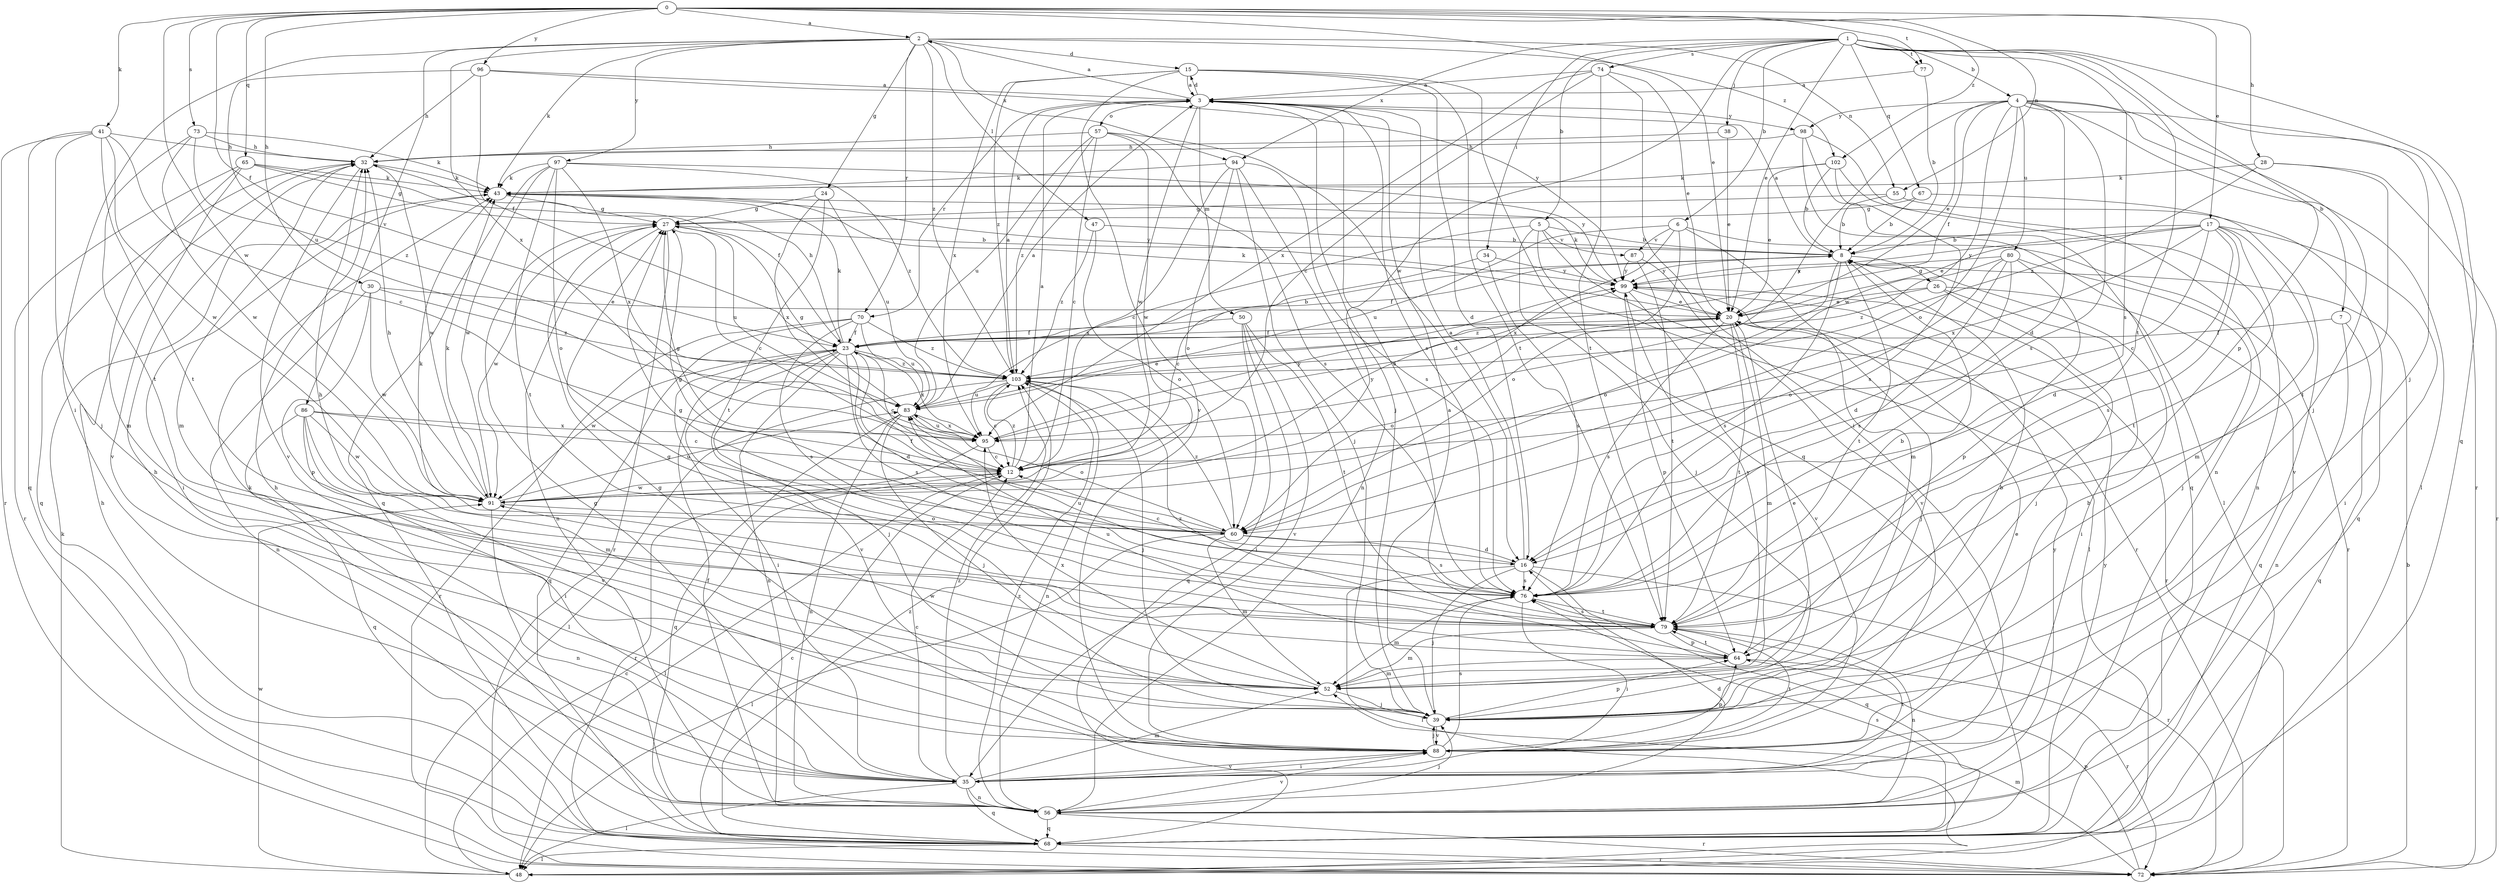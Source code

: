 strict digraph  {
0;
1;
2;
3;
4;
5;
6;
7;
8;
12;
15;
16;
17;
20;
23;
24;
26;
27;
28;
30;
32;
34;
35;
38;
39;
41;
43;
47;
48;
50;
52;
55;
56;
57;
60;
64;
65;
67;
68;
70;
72;
73;
74;
76;
77;
79;
80;
83;
86;
87;
88;
91;
94;
95;
96;
97;
98;
99;
102;
103;
0 -> 2  [label=a];
0 -> 17  [label=e];
0 -> 20  [label=e];
0 -> 23  [label=f];
0 -> 28  [label=h];
0 -> 30  [label=h];
0 -> 41  [label=k];
0 -> 55  [label=n];
0 -> 65  [label=q];
0 -> 73  [label=s];
0 -> 77  [label=t];
0 -> 91  [label=w];
0 -> 96  [label=y];
0 -> 102  [label=z];
1 -> 4  [label=b];
1 -> 5  [label=b];
1 -> 6  [label=b];
1 -> 20  [label=e];
1 -> 34  [label=i];
1 -> 38  [label=j];
1 -> 39  [label=j];
1 -> 64  [label=p];
1 -> 67  [label=q];
1 -> 68  [label=q];
1 -> 74  [label=s];
1 -> 76  [label=s];
1 -> 77  [label=t];
1 -> 79  [label=t];
1 -> 91  [label=w];
1 -> 94  [label=x];
2 -> 15  [label=d];
2 -> 24  [label=g];
2 -> 35  [label=i];
2 -> 43  [label=k];
2 -> 47  [label=l];
2 -> 55  [label=n];
2 -> 70  [label=r];
2 -> 86  [label=v];
2 -> 94  [label=x];
2 -> 95  [label=x];
2 -> 97  [label=y];
2 -> 102  [label=z];
2 -> 103  [label=z];
3 -> 2  [label=a];
3 -> 15  [label=d];
3 -> 39  [label=j];
3 -> 50  [label=m];
3 -> 57  [label=o];
3 -> 70  [label=r];
3 -> 76  [label=s];
3 -> 91  [label=w];
3 -> 98  [label=y];
4 -> 7  [label=b];
4 -> 16  [label=d];
4 -> 20  [label=e];
4 -> 23  [label=f];
4 -> 39  [label=j];
4 -> 48  [label=l];
4 -> 60  [label=o];
4 -> 72  [label=r];
4 -> 76  [label=s];
4 -> 80  [label=u];
4 -> 91  [label=w];
4 -> 95  [label=x];
4 -> 98  [label=y];
5 -> 8  [label=b];
5 -> 39  [label=j];
5 -> 48  [label=l];
5 -> 72  [label=r];
5 -> 87  [label=v];
5 -> 95  [label=x];
6 -> 52  [label=m];
6 -> 60  [label=o];
6 -> 72  [label=r];
6 -> 83  [label=u];
6 -> 87  [label=v];
6 -> 95  [label=x];
7 -> 23  [label=f];
7 -> 56  [label=n];
7 -> 68  [label=q];
8 -> 3  [label=a];
8 -> 23  [label=f];
8 -> 26  [label=g];
8 -> 60  [label=o];
8 -> 76  [label=s];
8 -> 79  [label=t];
8 -> 99  [label=y];
12 -> 3  [label=a];
12 -> 27  [label=g];
12 -> 48  [label=l];
12 -> 91  [label=w];
12 -> 99  [label=y];
12 -> 103  [label=z];
15 -> 3  [label=a];
15 -> 16  [label=d];
15 -> 68  [label=q];
15 -> 79  [label=t];
15 -> 88  [label=v];
15 -> 95  [label=x];
15 -> 103  [label=z];
16 -> 3  [label=a];
16 -> 12  [label=c];
16 -> 39  [label=j];
16 -> 48  [label=l];
16 -> 68  [label=q];
16 -> 72  [label=r];
16 -> 76  [label=s];
17 -> 8  [label=b];
17 -> 12  [label=c];
17 -> 16  [label=d];
17 -> 20  [label=e];
17 -> 35  [label=i];
17 -> 52  [label=m];
17 -> 76  [label=s];
17 -> 79  [label=t];
17 -> 95  [label=x];
17 -> 99  [label=y];
20 -> 23  [label=f];
20 -> 39  [label=j];
20 -> 43  [label=k];
20 -> 52  [label=m];
20 -> 60  [label=o];
20 -> 76  [label=s];
20 -> 79  [label=t];
23 -> 8  [label=b];
23 -> 12  [label=c];
23 -> 16  [label=d];
23 -> 32  [label=h];
23 -> 35  [label=i];
23 -> 39  [label=j];
23 -> 43  [label=k];
23 -> 56  [label=n];
23 -> 76  [label=s];
23 -> 88  [label=v];
23 -> 91  [label=w];
23 -> 95  [label=x];
23 -> 103  [label=z];
24 -> 27  [label=g];
24 -> 79  [label=t];
24 -> 83  [label=u];
24 -> 95  [label=x];
26 -> 20  [label=e];
26 -> 35  [label=i];
26 -> 39  [label=j];
26 -> 68  [label=q];
26 -> 103  [label=z];
27 -> 8  [label=b];
27 -> 12  [label=c];
27 -> 56  [label=n];
27 -> 72  [label=r];
27 -> 83  [label=u];
27 -> 91  [label=w];
28 -> 43  [label=k];
28 -> 72  [label=r];
28 -> 79  [label=t];
28 -> 103  [label=z];
30 -> 20  [label=e];
30 -> 56  [label=n];
30 -> 64  [label=p];
30 -> 91  [label=w];
30 -> 103  [label=z];
32 -> 43  [label=k];
32 -> 52  [label=m];
32 -> 68  [label=q];
32 -> 88  [label=v];
32 -> 91  [label=w];
34 -> 12  [label=c];
34 -> 76  [label=s];
34 -> 99  [label=y];
35 -> 12  [label=c];
35 -> 27  [label=g];
35 -> 32  [label=h];
35 -> 43  [label=k];
35 -> 48  [label=l];
35 -> 52  [label=m];
35 -> 56  [label=n];
35 -> 68  [label=q];
35 -> 79  [label=t];
35 -> 88  [label=v];
35 -> 103  [label=z];
38 -> 20  [label=e];
38 -> 32  [label=h];
39 -> 3  [label=a];
39 -> 8  [label=b];
39 -> 64  [label=p];
39 -> 88  [label=v];
41 -> 12  [label=c];
41 -> 32  [label=h];
41 -> 39  [label=j];
41 -> 68  [label=q];
41 -> 72  [label=r];
41 -> 79  [label=t];
41 -> 91  [label=w];
43 -> 27  [label=g];
43 -> 35  [label=i];
43 -> 99  [label=y];
47 -> 8  [label=b];
47 -> 60  [label=o];
47 -> 103  [label=z];
48 -> 12  [label=c];
48 -> 43  [label=k];
48 -> 91  [label=w];
50 -> 23  [label=f];
50 -> 35  [label=i];
50 -> 68  [label=q];
50 -> 79  [label=t];
50 -> 88  [label=v];
52 -> 20  [label=e];
52 -> 27  [label=g];
52 -> 39  [label=j];
52 -> 91  [label=w];
52 -> 95  [label=x];
55 -> 8  [label=b];
55 -> 27  [label=g];
55 -> 68  [label=q];
56 -> 16  [label=d];
56 -> 23  [label=f];
56 -> 32  [label=h];
56 -> 39  [label=j];
56 -> 68  [label=q];
56 -> 72  [label=r];
56 -> 88  [label=v];
56 -> 99  [label=y];
56 -> 103  [label=z];
57 -> 12  [label=c];
57 -> 16  [label=d];
57 -> 32  [label=h];
57 -> 76  [label=s];
57 -> 83  [label=u];
57 -> 91  [label=w];
57 -> 103  [label=z];
60 -> 16  [label=d];
60 -> 23  [label=f];
60 -> 27  [label=g];
60 -> 43  [label=k];
60 -> 48  [label=l];
60 -> 52  [label=m];
60 -> 76  [label=s];
60 -> 103  [label=z];
64 -> 52  [label=m];
64 -> 72  [label=r];
64 -> 79  [label=t];
64 -> 83  [label=u];
64 -> 99  [label=y];
64 -> 103  [label=z];
65 -> 23  [label=f];
65 -> 27  [label=g];
65 -> 43  [label=k];
65 -> 52  [label=m];
65 -> 72  [label=r];
65 -> 88  [label=v];
67 -> 8  [label=b];
67 -> 27  [label=g];
67 -> 88  [label=v];
68 -> 12  [label=c];
68 -> 32  [label=h];
68 -> 48  [label=l];
68 -> 72  [label=r];
68 -> 76  [label=s];
68 -> 99  [label=y];
68 -> 103  [label=z];
70 -> 23  [label=f];
70 -> 68  [label=q];
70 -> 72  [label=r];
70 -> 76  [label=s];
70 -> 83  [label=u];
70 -> 103  [label=z];
72 -> 8  [label=b];
72 -> 52  [label=m];
72 -> 64  [label=p];
73 -> 32  [label=h];
73 -> 43  [label=k];
73 -> 79  [label=t];
73 -> 91  [label=w];
73 -> 103  [label=z];
74 -> 3  [label=a];
74 -> 12  [label=c];
74 -> 20  [label=e];
74 -> 35  [label=i];
74 -> 79  [label=t];
74 -> 95  [label=x];
76 -> 27  [label=g];
76 -> 35  [label=i];
76 -> 52  [label=m];
76 -> 79  [label=t];
76 -> 83  [label=u];
77 -> 3  [label=a];
77 -> 8  [label=b];
79 -> 3  [label=a];
79 -> 8  [label=b];
79 -> 32  [label=h];
79 -> 52  [label=m];
79 -> 56  [label=n];
79 -> 64  [label=p];
79 -> 76  [label=s];
80 -> 16  [label=d];
80 -> 39  [label=j];
80 -> 60  [label=o];
80 -> 64  [label=p];
80 -> 76  [label=s];
80 -> 99  [label=y];
80 -> 103  [label=z];
83 -> 3  [label=a];
83 -> 20  [label=e];
83 -> 27  [label=g];
83 -> 39  [label=j];
83 -> 56  [label=n];
83 -> 60  [label=o];
83 -> 68  [label=q];
83 -> 95  [label=x];
86 -> 12  [label=c];
86 -> 35  [label=i];
86 -> 52  [label=m];
86 -> 68  [label=q];
86 -> 88  [label=v];
86 -> 91  [label=w];
86 -> 95  [label=x];
87 -> 79  [label=t];
87 -> 88  [label=v];
87 -> 99  [label=y];
88 -> 8  [label=b];
88 -> 20  [label=e];
88 -> 27  [label=g];
88 -> 35  [label=i];
88 -> 39  [label=j];
88 -> 64  [label=p];
88 -> 76  [label=s];
88 -> 79  [label=t];
91 -> 32  [label=h];
91 -> 43  [label=k];
91 -> 56  [label=n];
91 -> 60  [label=o];
91 -> 83  [label=u];
94 -> 12  [label=c];
94 -> 39  [label=j];
94 -> 43  [label=k];
94 -> 56  [label=n];
94 -> 60  [label=o];
94 -> 76  [label=s];
95 -> 12  [label=c];
95 -> 72  [label=r];
95 -> 83  [label=u];
95 -> 99  [label=y];
96 -> 3  [label=a];
96 -> 23  [label=f];
96 -> 32  [label=h];
96 -> 83  [label=u];
96 -> 99  [label=y];
97 -> 43  [label=k];
97 -> 60  [label=o];
97 -> 68  [label=q];
97 -> 79  [label=t];
97 -> 91  [label=w];
97 -> 95  [label=x];
97 -> 99  [label=y];
97 -> 103  [label=z];
98 -> 32  [label=h];
98 -> 48  [label=l];
98 -> 56  [label=n];
98 -> 68  [label=q];
99 -> 20  [label=e];
99 -> 43  [label=k];
99 -> 64  [label=p];
99 -> 72  [label=r];
99 -> 88  [label=v];
102 -> 8  [label=b];
102 -> 20  [label=e];
102 -> 43  [label=k];
102 -> 56  [label=n];
102 -> 76  [label=s];
103 -> 3  [label=a];
103 -> 12  [label=c];
103 -> 39  [label=j];
103 -> 48  [label=l];
103 -> 56  [label=n];
103 -> 83  [label=u];
}
